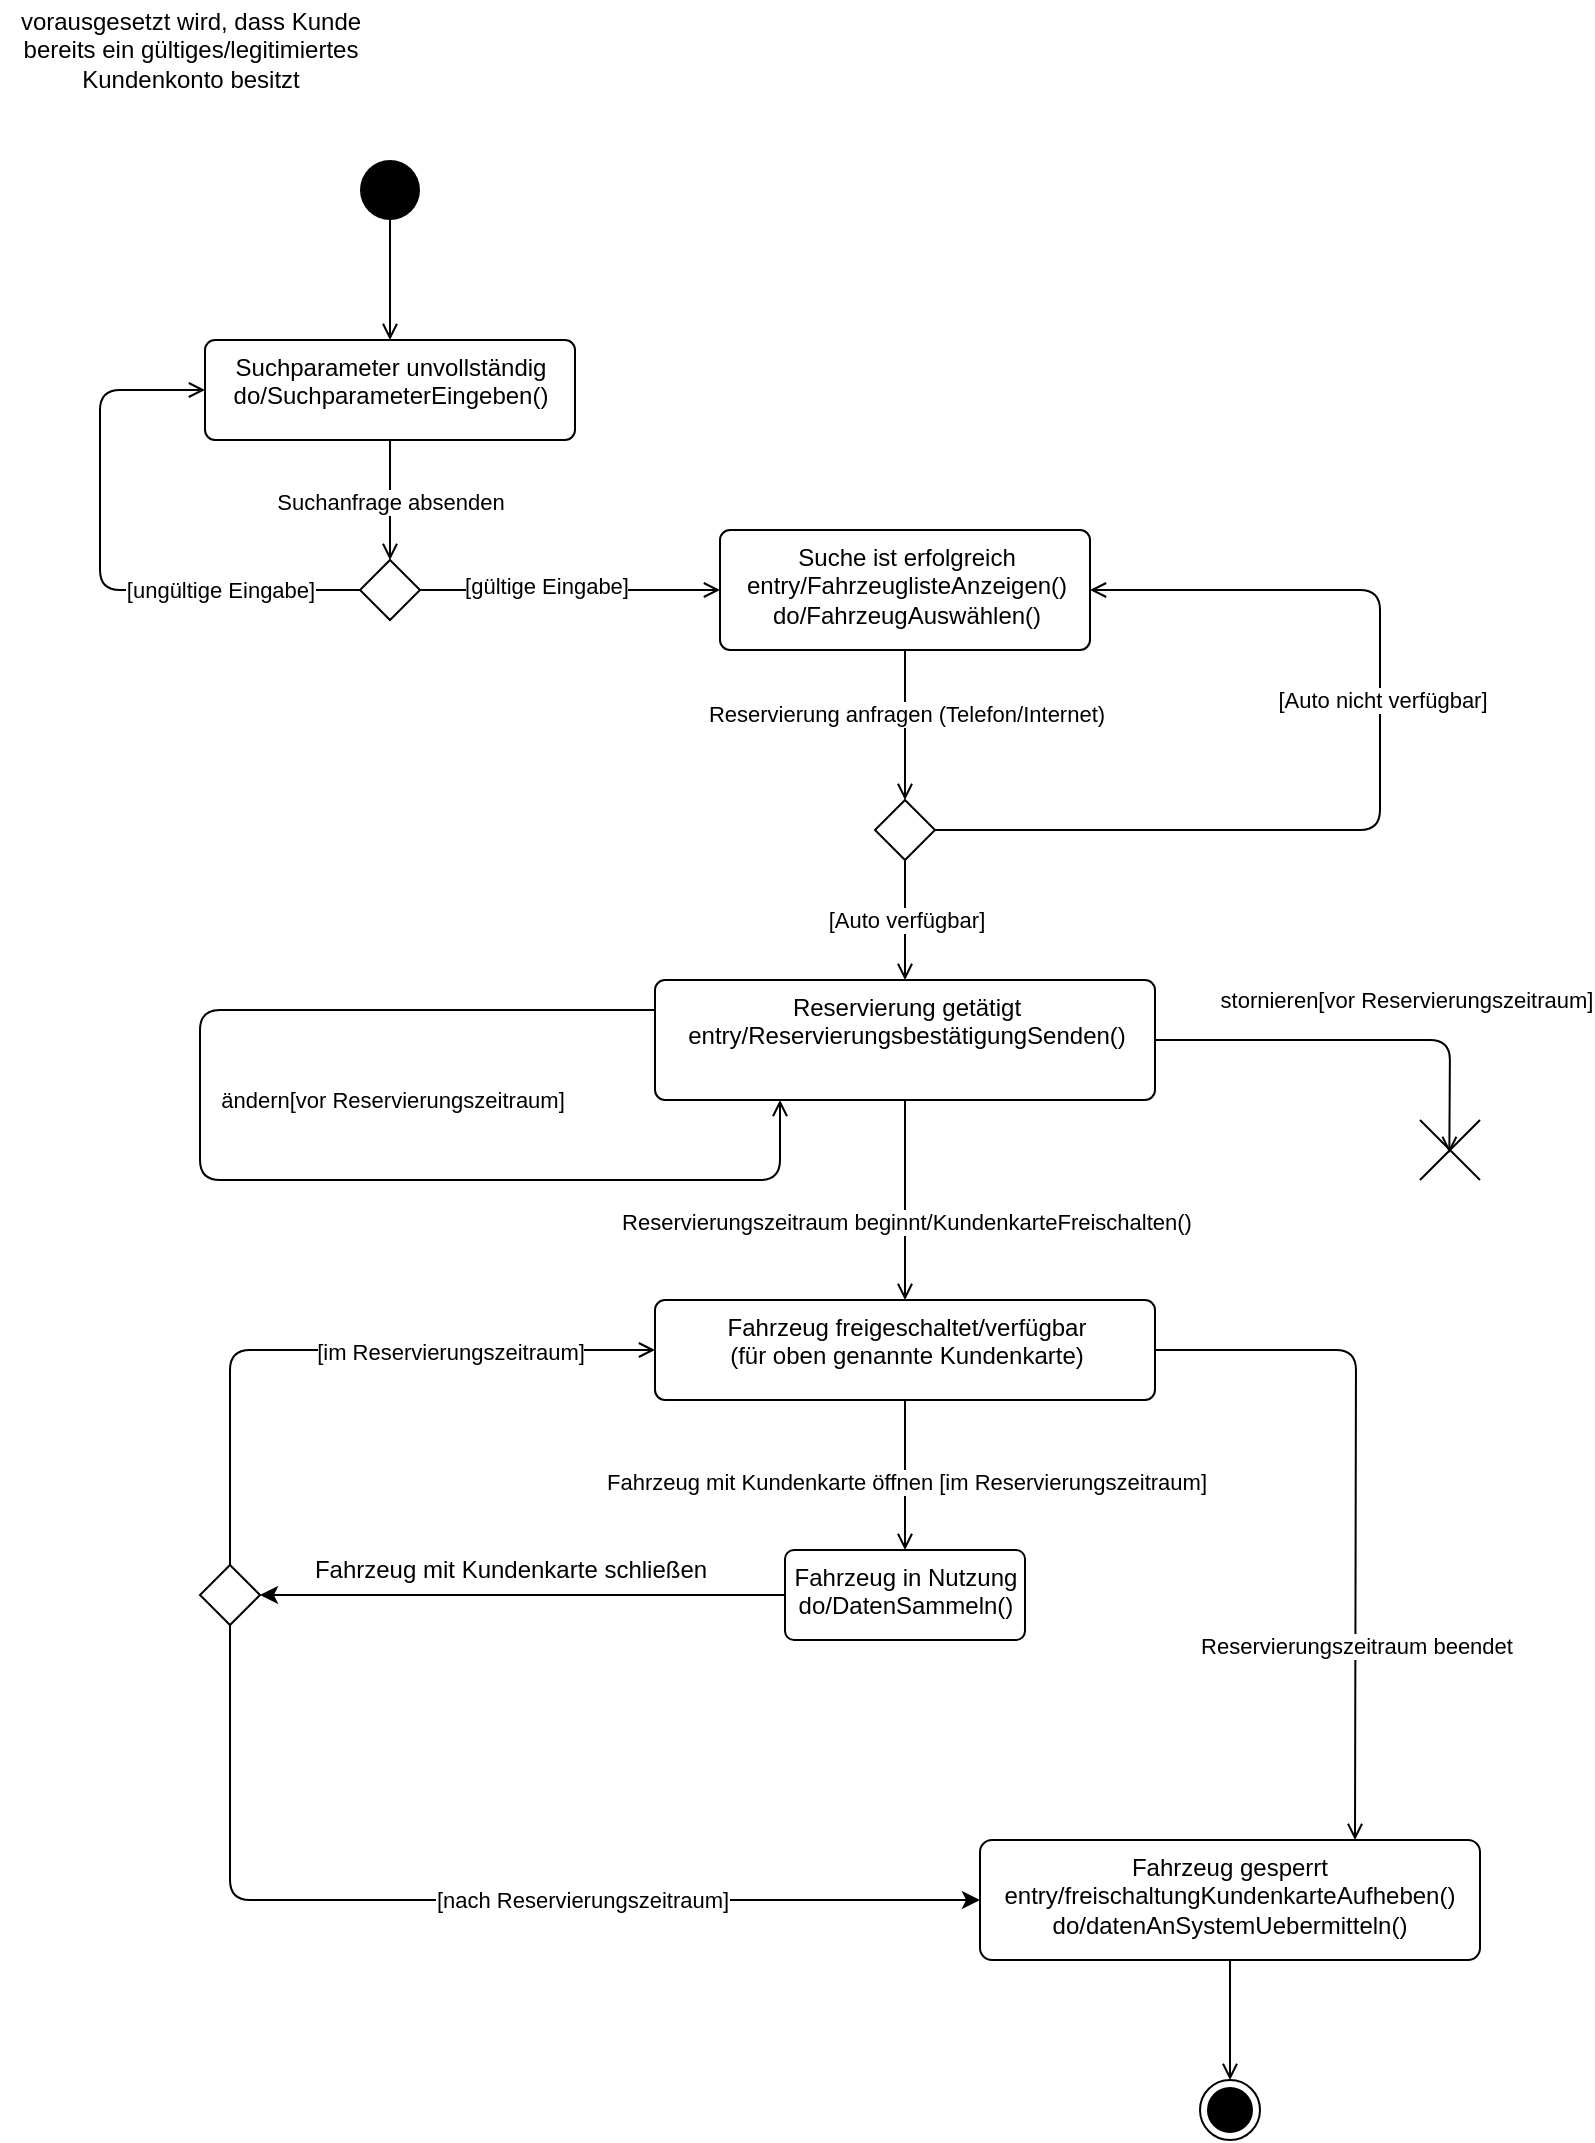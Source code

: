 <mxfile>
    <diagram id="qO1dpP4PeGmMtbzZPgzO" name="Zustandsdiagramm">
        <mxGraphModel dx="949" dy="718" grid="1" gridSize="10" guides="1" tooltips="1" connect="1" arrows="1" fold="1" page="1" pageScale="1" pageWidth="827" pageHeight="1169" math="0" shadow="0">
            <root>
                <mxCell id="0"/>
                <mxCell id="1" parent="0"/>
                <mxCell id="4" style="edgeStyle=none;html=1;endArrow=open;endFill=0;" parent="1" source="2" target="3" edge="1">
                    <mxGeometry relative="1" as="geometry"/>
                </mxCell>
                <mxCell id="2" value="" style="ellipse;fillColor=#000000;strokeColor=none;" parent="1" vertex="1">
                    <mxGeometry x="190" y="90" width="30" height="30" as="geometry"/>
                </mxCell>
                <mxCell id="6" style="edgeStyle=none;html=1;endArrow=open;endFill=0;" parent="1" source="3" target="5" edge="1">
                    <mxGeometry relative="1" as="geometry"/>
                </mxCell>
                <mxCell id="8" value="Suchanfrage absenden" style="edgeLabel;html=1;align=center;verticalAlign=middle;resizable=0;points=[];" parent="6" vertex="1" connectable="0">
                    <mxGeometry x="-0.421" y="1" relative="1" as="geometry">
                        <mxPoint x="-1" y="13" as="offset"/>
                    </mxGeometry>
                </mxCell>
                <mxCell id="3" value="Suchparameter unvollständig&lt;br&gt;do/SuchparameterEingeben()" style="html=1;align=center;verticalAlign=top;rounded=1;absoluteArcSize=1;arcSize=10;dashed=0;" parent="1" vertex="1">
                    <mxGeometry x="112.5" y="180" width="185" height="50" as="geometry"/>
                </mxCell>
                <mxCell id="7" style="edgeStyle=none;html=1;endArrow=open;endFill=0;entryX=0;entryY=0.5;entryDx=0;entryDy=0;" parent="1" source="5" target="3" edge="1">
                    <mxGeometry relative="1" as="geometry">
                        <mxPoint x="30" y="305" as="targetPoint"/>
                        <Array as="points">
                            <mxPoint x="60" y="305"/>
                            <mxPoint x="60" y="205"/>
                        </Array>
                    </mxGeometry>
                </mxCell>
                <mxCell id="9" value="[ungültige Eingabe]" style="edgeLabel;html=1;align=center;verticalAlign=middle;resizable=0;points=[];" parent="7" vertex="1" connectable="0">
                    <mxGeometry x="-0.185" y="1" relative="1" as="geometry">
                        <mxPoint x="45" y="-1" as="offset"/>
                    </mxGeometry>
                </mxCell>
                <mxCell id="10" style="edgeStyle=none;html=1;endArrow=open;endFill=0;entryX=0;entryY=0.5;entryDx=0;entryDy=0;" parent="1" source="5" target="12" edge="1">
                    <mxGeometry relative="1" as="geometry">
                        <mxPoint x="450" y="305" as="targetPoint"/>
                    </mxGeometry>
                </mxCell>
                <mxCell id="11" value="[gültige Eingabe]" style="edgeLabel;html=1;align=center;verticalAlign=middle;resizable=0;points=[];" parent="10" vertex="1" connectable="0">
                    <mxGeometry x="-0.165" y="2" relative="1" as="geometry">
                        <mxPoint as="offset"/>
                    </mxGeometry>
                </mxCell>
                <mxCell id="5" value="" style="rhombus;" parent="1" vertex="1">
                    <mxGeometry x="190" y="290" width="30" height="30" as="geometry"/>
                </mxCell>
                <mxCell id="14" style="edgeStyle=none;html=1;entryX=0.5;entryY=0;entryDx=0;entryDy=0;endArrow=open;endFill=0;" parent="1" source="12" target="13" edge="1">
                    <mxGeometry relative="1" as="geometry"/>
                </mxCell>
                <mxCell id="15" value="Reservierung anfragen (Telefon/Internet)" style="edgeLabel;html=1;align=center;verticalAlign=middle;resizable=0;points=[];" parent="14" vertex="1" connectable="0">
                    <mxGeometry x="-0.43" relative="1" as="geometry">
                        <mxPoint y="10" as="offset"/>
                    </mxGeometry>
                </mxCell>
                <mxCell id="12" value="Suche ist erfolgreich&lt;br&gt;entry/FahrzeuglisteAnzeigen()&lt;br&gt;do/FahrzeugAuswählen()" style="html=1;align=center;verticalAlign=top;rounded=1;absoluteArcSize=1;arcSize=10;dashed=0;" parent="1" vertex="1">
                    <mxGeometry x="370" y="275" width="185" height="60" as="geometry"/>
                </mxCell>
                <mxCell id="16" style="edgeStyle=none;html=1;endArrow=open;endFill=0;entryX=1;entryY=0.5;entryDx=0;entryDy=0;exitX=1;exitY=0.5;exitDx=0;exitDy=0;" parent="1" source="13" target="12" edge="1">
                    <mxGeometry relative="1" as="geometry">
                        <mxPoint x="250" y="400" as="targetPoint"/>
                        <Array as="points">
                            <mxPoint x="700" y="425"/>
                            <mxPoint x="700" y="305"/>
                        </Array>
                    </mxGeometry>
                </mxCell>
                <mxCell id="19" value="[Auto nicht verfügbar]" style="edgeLabel;html=1;align=center;verticalAlign=middle;resizable=0;points=[];" parent="16" vertex="1" connectable="0">
                    <mxGeometry x="-0.332" y="1" relative="1" as="geometry">
                        <mxPoint x="60" y="-64" as="offset"/>
                    </mxGeometry>
                </mxCell>
                <mxCell id="18" style="edgeStyle=none;html=1;endArrow=open;endFill=0;" parent="1" source="13" target="21" edge="1">
                    <mxGeometry relative="1" as="geometry">
                        <mxPoint x="462.5" y="570" as="targetPoint"/>
                    </mxGeometry>
                </mxCell>
                <mxCell id="20" value="[Auto verfügbar]" style="edgeLabel;html=1;align=center;verticalAlign=middle;resizable=0;points=[];" parent="18" vertex="1" connectable="0">
                    <mxGeometry x="-0.375" y="2" relative="1" as="geometry">
                        <mxPoint x="-2" y="11" as="offset"/>
                    </mxGeometry>
                </mxCell>
                <mxCell id="13" value="" style="rhombus;" parent="1" vertex="1">
                    <mxGeometry x="447.5" y="410" width="30" height="30" as="geometry"/>
                </mxCell>
                <mxCell id="25" style="edgeStyle=none;html=1;exitX=0;exitY=0.25;exitDx=0;exitDy=0;endArrow=open;endFill=0;entryX=0.25;entryY=1;entryDx=0;entryDy=0;" parent="1" source="21" target="21" edge="1">
                    <mxGeometry relative="1" as="geometry">
                        <mxPoint x="170" y="500" as="targetPoint"/>
                        <Array as="points">
                            <mxPoint x="110" y="515"/>
                            <mxPoint x="110" y="600"/>
                            <mxPoint x="400" y="600"/>
                        </Array>
                    </mxGeometry>
                </mxCell>
                <mxCell id="26" value="ändern[vor Reservierungszeitraum]" style="edgeLabel;html=1;align=center;verticalAlign=middle;resizable=0;points=[];" parent="25" vertex="1" connectable="0">
                    <mxGeometry x="-0.439" y="-1" relative="1" as="geometry">
                        <mxPoint x="48" y="46" as="offset"/>
                    </mxGeometry>
                </mxCell>
                <mxCell id="27" style="edgeStyle=none;html=1;endArrow=open;endFill=0;entryX=0.489;entryY=0.549;entryDx=0;entryDy=0;entryPerimeter=0;" parent="1" source="21" target="30" edge="1">
                    <mxGeometry relative="1" as="geometry">
                        <mxPoint x="735" y="570" as="targetPoint"/>
                        <Array as="points">
                            <mxPoint x="735" y="530"/>
                        </Array>
                    </mxGeometry>
                </mxCell>
                <mxCell id="29" value="stornieren[vor Reservierungszeitraum]" style="edgeLabel;html=1;align=center;verticalAlign=middle;resizable=0;points=[];" parent="27" vertex="1" connectable="0">
                    <mxGeometry x="-0.277" y="-1" relative="1" as="geometry">
                        <mxPoint x="52" y="-21" as="offset"/>
                    </mxGeometry>
                </mxCell>
                <mxCell id="32" style="edgeStyle=none;html=1;endArrow=open;endFill=0;" parent="1" source="21" target="31" edge="1">
                    <mxGeometry relative="1" as="geometry"/>
                </mxCell>
                <mxCell id="33" value="Reservierungszeitraum beginnt/KundenkarteFreischalten()" style="edgeLabel;html=1;align=center;verticalAlign=middle;resizable=0;points=[];" parent="32" vertex="1" connectable="0">
                    <mxGeometry x="0.212" y="1" relative="1" as="geometry">
                        <mxPoint x="-1" as="offset"/>
                    </mxGeometry>
                </mxCell>
                <mxCell id="21" value="Reservierung getätigt&lt;br&gt;entry/ReservierungsbestätigungSenden()" style="html=1;align=center;verticalAlign=top;rounded=1;absoluteArcSize=1;arcSize=10;dashed=0;" parent="1" vertex="1">
                    <mxGeometry x="337.5" y="500" width="250" height="60" as="geometry"/>
                </mxCell>
                <mxCell id="30" value="" style="shape=umlDestroy;" parent="1" vertex="1">
                    <mxGeometry x="720" y="570" width="30" height="30" as="geometry"/>
                </mxCell>
                <mxCell id="35" value="" style="edgeStyle=none;html=1;endArrow=open;endFill=0;" parent="1" source="31" target="34" edge="1">
                    <mxGeometry relative="1" as="geometry"/>
                </mxCell>
                <mxCell id="38" value="Fahrzeug mit Kundenkarte öffnen [im Reservierungszeitraum]" style="edgeLabel;html=1;align=center;verticalAlign=middle;resizable=0;points=[];" parent="35" vertex="1" connectable="0">
                    <mxGeometry x="-0.507" y="4" relative="1" as="geometry">
                        <mxPoint x="-4" y="22" as="offset"/>
                    </mxGeometry>
                </mxCell>
                <mxCell id="40" value="" style="edgeStyle=none;html=1;endArrow=open;endFill=0;entryX=0.75;entryY=0;entryDx=0;entryDy=0;" parent="1" source="31" target="39" edge="1">
                    <mxGeometry relative="1" as="geometry">
                        <Array as="points">
                            <mxPoint x="688" y="685"/>
                        </Array>
                    </mxGeometry>
                </mxCell>
                <mxCell id="41" value="Reservierungszeitraum beendet" style="edgeLabel;html=1;align=center;verticalAlign=middle;resizable=0;points=[];" parent="40" vertex="1" connectable="0">
                    <mxGeometry x="-0.083" relative="1" as="geometry">
                        <mxPoint y="90" as="offset"/>
                    </mxGeometry>
                </mxCell>
                <mxCell id="31" value="Fahrzeug freigeschaltet/verfügbar&lt;br&gt;(für oben genannte Kundenkarte)" style="html=1;align=center;verticalAlign=top;rounded=1;absoluteArcSize=1;arcSize=10;dashed=0;" parent="1" vertex="1">
                    <mxGeometry x="337.5" y="660" width="250" height="50" as="geometry"/>
                </mxCell>
                <mxCell id="36" style="edgeStyle=none;html=1;entryX=0;entryY=0.5;entryDx=0;entryDy=0;endArrow=open;endFill=0;exitX=0.5;exitY=0;exitDx=0;exitDy=0;" parent="1" source="44" target="31" edge="1">
                    <mxGeometry relative="1" as="geometry">
                        <Array as="points">
                            <mxPoint x="125" y="685"/>
                        </Array>
                        <mxPoint x="130" y="780" as="sourcePoint"/>
                    </mxGeometry>
                </mxCell>
                <mxCell id="37" value="[im Reservierungszeitraum]" style="edgeLabel;html=1;align=center;verticalAlign=middle;resizable=0;points=[];" parent="36" vertex="1" connectable="0">
                    <mxGeometry x="-0.389" relative="1" as="geometry">
                        <mxPoint x="110" y="-9" as="offset"/>
                    </mxGeometry>
                </mxCell>
                <mxCell id="47" style="edgeStyle=none;html=1;exitX=0;exitY=0.5;exitDx=0;exitDy=0;entryX=1;entryY=0.5;entryDx=0;entryDy=0;" edge="1" parent="1" source="34" target="44">
                    <mxGeometry relative="1" as="geometry"/>
                </mxCell>
                <mxCell id="34" value="Fahrzeug in Nutzung&lt;br&gt;do/DatenSammeln()" style="whiteSpace=wrap;html=1;verticalAlign=top;rounded=1;arcSize=10;dashed=0;" parent="1" vertex="1">
                    <mxGeometry x="402.5" y="785" width="120" height="45" as="geometry"/>
                </mxCell>
                <mxCell id="43" style="edgeStyle=none;html=1;entryX=0.5;entryY=0;entryDx=0;entryDy=0;endArrow=open;endFill=0;exitX=0.5;exitY=1;exitDx=0;exitDy=0;" parent="1" source="39" target="42" edge="1">
                    <mxGeometry relative="1" as="geometry"/>
                </mxCell>
                <mxCell id="39" value="Fahrzeug gesperrt&lt;br&gt;entry/freischaltungKundenkarteAufheben()&lt;br&gt;do/datenAnSystemUebermitteln()" style="whiteSpace=wrap;html=1;verticalAlign=top;rounded=1;arcSize=10;dashed=0;" parent="1" vertex="1">
                    <mxGeometry x="500" y="930" width="250" height="60" as="geometry"/>
                </mxCell>
                <mxCell id="42" value="" style="ellipse;html=1;shape=endState;fillColor=#000000;strokeColor=#000000;" parent="1" vertex="1">
                    <mxGeometry x="610" y="1050" width="30" height="30" as="geometry"/>
                </mxCell>
                <mxCell id="49" style="edgeStyle=none;html=1;exitX=0.5;exitY=1;exitDx=0;exitDy=0;entryX=0;entryY=0.5;entryDx=0;entryDy=0;" edge="1" parent="1" source="44" target="39">
                    <mxGeometry relative="1" as="geometry">
                        <mxPoint x="125" y="1020" as="targetPoint"/>
                        <Array as="points">
                            <mxPoint x="125" y="960"/>
                        </Array>
                    </mxGeometry>
                </mxCell>
                <mxCell id="50" value="[nach Reservierungszeitraum]" style="edgeLabel;html=1;align=center;verticalAlign=middle;resizable=0;points=[];" vertex="1" connectable="0" parent="49">
                    <mxGeometry x="-0.011" relative="1" as="geometry">
                        <mxPoint x="60" as="offset"/>
                    </mxGeometry>
                </mxCell>
                <mxCell id="44" value="" style="rhombus;" vertex="1" parent="1">
                    <mxGeometry x="110" y="792.5" width="30" height="30" as="geometry"/>
                </mxCell>
                <mxCell id="48" value="Fahrzeug mit Kundenkarte schließen" style="text;html=1;align=center;verticalAlign=middle;resizable=0;points=[];autosize=1;strokeColor=none;fillColor=none;" vertex="1" parent="1">
                    <mxGeometry x="160" y="785" width="210" height="20" as="geometry"/>
                </mxCell>
                <mxCell id="51" value="vorausgesetzt wird, dass Kunde&lt;br&gt;bereits ein gültiges/legitimiertes&lt;br&gt;Kundenkonto besitzt" style="text;html=1;align=center;verticalAlign=middle;resizable=0;points=[];autosize=1;strokeColor=none;fillColor=none;" vertex="1" parent="1">
                    <mxGeometry x="10" y="10" width="190" height="50" as="geometry"/>
                </mxCell>
            </root>
        </mxGraphModel>
    </diagram>
</mxfile>